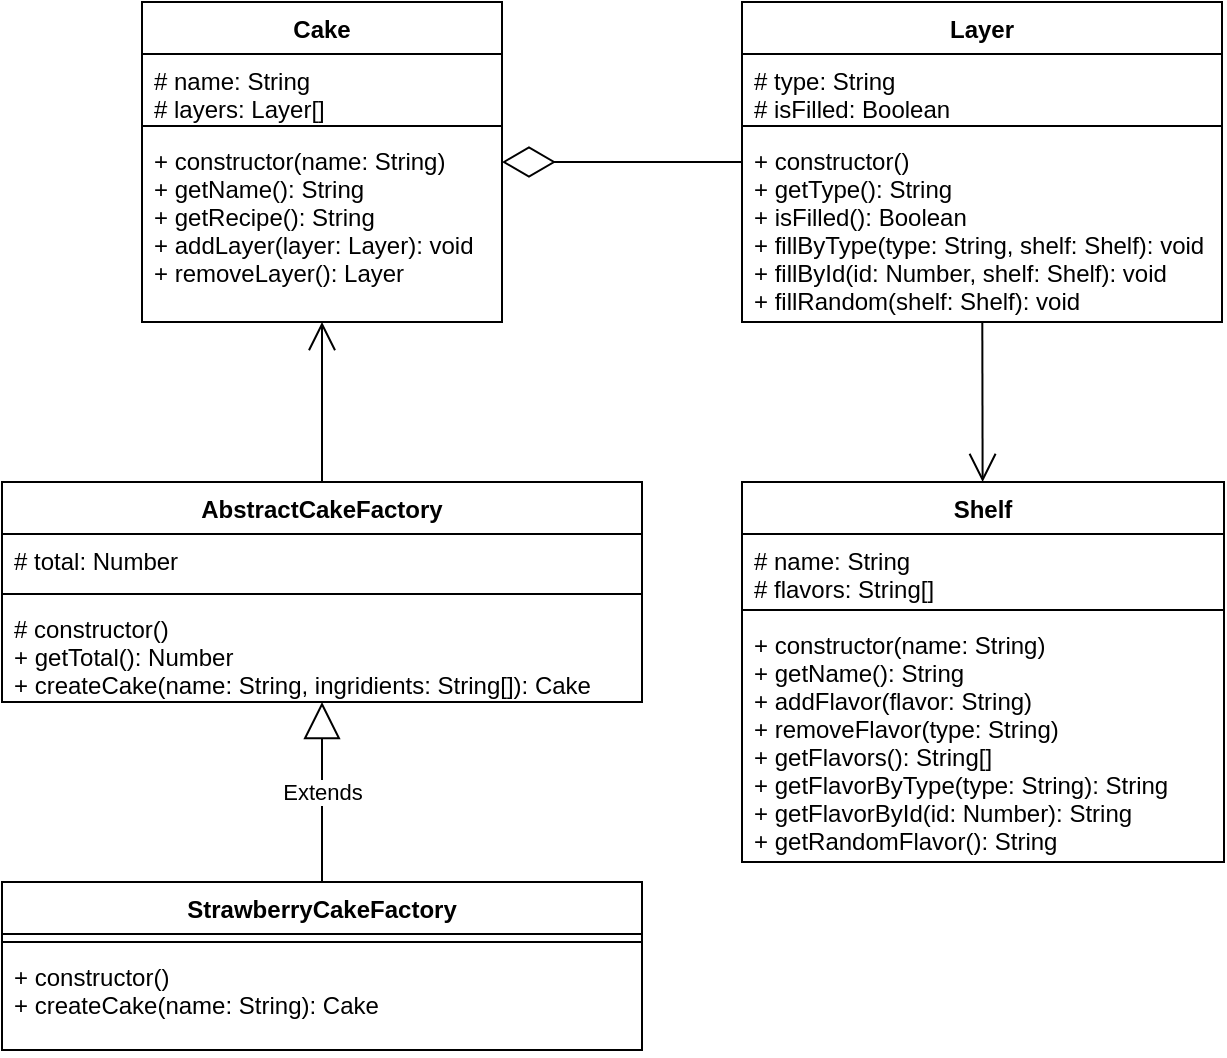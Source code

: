 <mxfile version="14.7.2" type="github">
  <diagram id="Qczj1tUrw4rJ5S7pwfr7" name="Page-1">
    <mxGraphModel dx="910" dy="341" grid="1" gridSize="10" guides="1" tooltips="1" connect="1" arrows="1" fold="1" page="1" pageScale="1" pageWidth="827" pageHeight="1169" background="none" math="0" shadow="0">
      <root>
        <mxCell id="0" />
        <mxCell id="1" parent="0" />
        <mxCell id="pRh-S5okxtwCWEwb2zM1-5" value="AbstractCakeFactory" style="swimlane;fontStyle=1;align=center;verticalAlign=top;childLayout=stackLayout;horizontal=1;startSize=26;horizontalStack=0;resizeParent=1;resizeParentMax=0;resizeLast=0;collapsible=1;marginBottom=0;" parent="1" vertex="1">
          <mxGeometry x="109" y="360" width="320" height="110" as="geometry" />
        </mxCell>
        <mxCell id="pRh-S5okxtwCWEwb2zM1-6" value="# total: Number" style="text;strokeColor=none;fillColor=none;align=left;verticalAlign=top;spacingLeft=4;spacingRight=4;overflow=hidden;rotatable=0;points=[[0,0.5],[1,0.5]];portConstraint=eastwest;" parent="pRh-S5okxtwCWEwb2zM1-5" vertex="1">
          <mxGeometry y="26" width="320" height="26" as="geometry" />
        </mxCell>
        <mxCell id="pRh-S5okxtwCWEwb2zM1-7" value="" style="line;strokeWidth=1;fillColor=none;align=left;verticalAlign=middle;spacingTop=-1;spacingLeft=3;spacingRight=3;rotatable=0;labelPosition=right;points=[];portConstraint=eastwest;" parent="pRh-S5okxtwCWEwb2zM1-5" vertex="1">
          <mxGeometry y="52" width="320" height="8" as="geometry" />
        </mxCell>
        <mxCell id="pRh-S5okxtwCWEwb2zM1-8" value="# constructor()&#xa;+ getTotal(): Number&#xa;+ createCake(name: String, ingridients: String[]): Cake" style="text;strokeColor=none;fillColor=none;align=left;verticalAlign=top;spacingLeft=4;spacingRight=4;overflow=hidden;rotatable=0;points=[[0,0.5],[1,0.5]];portConstraint=eastwest;" parent="pRh-S5okxtwCWEwb2zM1-5" vertex="1">
          <mxGeometry y="60" width="320" height="50" as="geometry" />
        </mxCell>
        <mxCell id="pRh-S5okxtwCWEwb2zM1-9" value="Cake" style="swimlane;fontStyle=1;align=center;verticalAlign=top;childLayout=stackLayout;horizontal=1;startSize=26;horizontalStack=0;resizeParent=1;resizeParentMax=0;resizeLast=0;collapsible=1;marginBottom=0;" parent="1" vertex="1">
          <mxGeometry x="179" y="120" width="180" height="160" as="geometry" />
        </mxCell>
        <mxCell id="pRh-S5okxtwCWEwb2zM1-10" value="# name: String&#xa;# layers: Layer[]" style="text;strokeColor=none;fillColor=none;align=left;verticalAlign=top;spacingLeft=4;spacingRight=4;overflow=hidden;rotatable=0;points=[[0,0.5],[1,0.5]];portConstraint=eastwest;" parent="pRh-S5okxtwCWEwb2zM1-9" vertex="1">
          <mxGeometry y="26" width="180" height="32" as="geometry" />
        </mxCell>
        <mxCell id="pRh-S5okxtwCWEwb2zM1-11" value="" style="line;strokeWidth=1;fillColor=none;align=left;verticalAlign=middle;spacingTop=-1;spacingLeft=3;spacingRight=3;rotatable=0;labelPosition=right;points=[];portConstraint=eastwest;" parent="pRh-S5okxtwCWEwb2zM1-9" vertex="1">
          <mxGeometry y="58" width="180" height="8" as="geometry" />
        </mxCell>
        <mxCell id="pRh-S5okxtwCWEwb2zM1-12" value="+ constructor(name: String)&#xa;+ getName(): String&#xa;+ getRecipe(): String&#xa;+ addLayer(layer: Layer): void&#xa;+ removeLayer(): Layer" style="text;strokeColor=none;fillColor=none;align=left;verticalAlign=top;spacingLeft=4;spacingRight=4;overflow=hidden;rotatable=0;points=[[0,0.5],[1,0.5]];portConstraint=eastwest;" parent="pRh-S5okxtwCWEwb2zM1-9" vertex="1">
          <mxGeometry y="66" width="180" height="94" as="geometry" />
        </mxCell>
        <mxCell id="pRh-S5okxtwCWEwb2zM1-13" value="Shelf" style="swimlane;fontStyle=1;align=center;verticalAlign=top;childLayout=stackLayout;horizontal=1;startSize=26;horizontalStack=0;resizeParent=1;resizeParentMax=0;resizeLast=0;collapsible=1;marginBottom=0;" parent="1" vertex="1">
          <mxGeometry x="479" y="360" width="241" height="190" as="geometry" />
        </mxCell>
        <mxCell id="pRh-S5okxtwCWEwb2zM1-14" value="# name: String&#xa;# flavors: String[]" style="text;strokeColor=none;fillColor=none;align=left;verticalAlign=top;spacingLeft=4;spacingRight=4;overflow=hidden;rotatable=0;points=[[0,0.5],[1,0.5]];portConstraint=eastwest;" parent="pRh-S5okxtwCWEwb2zM1-13" vertex="1">
          <mxGeometry y="26" width="241" height="34" as="geometry" />
        </mxCell>
        <mxCell id="pRh-S5okxtwCWEwb2zM1-15" value="" style="line;strokeWidth=1;fillColor=none;align=left;verticalAlign=middle;spacingTop=-1;spacingLeft=3;spacingRight=3;rotatable=0;labelPosition=right;points=[];portConstraint=eastwest;" parent="pRh-S5okxtwCWEwb2zM1-13" vertex="1">
          <mxGeometry y="60" width="241" height="8" as="geometry" />
        </mxCell>
        <mxCell id="pRh-S5okxtwCWEwb2zM1-16" value="+ constructor(name: String)&#xa;+ getName(): String&#xa;+ addFlavor(flavor: String)&#xa;+ removeFlavor(type: String)&#xa;+ getFlavors(): String[]&#xa;+ getFlavorByType(type: String): String&#xa;+ getFlavorById(id: Number): String&#xa;+ getRandomFlavor(): String" style="text;strokeColor=none;fillColor=none;align=left;verticalAlign=top;spacingLeft=4;spacingRight=4;overflow=hidden;rotatable=0;points=[[0,0.5],[1,0.5]];portConstraint=eastwest;" parent="pRh-S5okxtwCWEwb2zM1-13" vertex="1">
          <mxGeometry y="68" width="241" height="122" as="geometry" />
        </mxCell>
        <mxCell id="pRh-S5okxtwCWEwb2zM1-19" value="Layer" style="swimlane;fontStyle=1;align=center;verticalAlign=top;childLayout=stackLayout;horizontal=1;startSize=26;horizontalStack=0;resizeParent=1;resizeParentMax=0;resizeLast=0;collapsible=1;marginBottom=0;" parent="1" vertex="1">
          <mxGeometry x="479" y="120" width="240" height="160" as="geometry" />
        </mxCell>
        <mxCell id="pRh-S5okxtwCWEwb2zM1-20" value="# type: String&#xa;# isFilled: Boolean" style="text;strokeColor=none;fillColor=none;align=left;verticalAlign=top;spacingLeft=4;spacingRight=4;overflow=hidden;rotatable=0;points=[[0,0.5],[1,0.5]];portConstraint=eastwest;" parent="pRh-S5okxtwCWEwb2zM1-19" vertex="1">
          <mxGeometry y="26" width="240" height="32" as="geometry" />
        </mxCell>
        <mxCell id="pRh-S5okxtwCWEwb2zM1-21" value="" style="line;strokeWidth=1;fillColor=none;align=left;verticalAlign=middle;spacingTop=-1;spacingLeft=3;spacingRight=3;rotatable=0;labelPosition=right;points=[];portConstraint=eastwest;" parent="pRh-S5okxtwCWEwb2zM1-19" vertex="1">
          <mxGeometry y="58" width="240" height="8" as="geometry" />
        </mxCell>
        <mxCell id="pRh-S5okxtwCWEwb2zM1-22" value="+ constructor()&#xa;+ getType(): String&#xa;+ isFilled(): Boolean&#xa;+ fillByType(type: String, shelf: Shelf): void&#xa;+ fillById(id: Number, shelf: Shelf): void&#xa;+ fillRandom(shelf: Shelf): void" style="text;strokeColor=none;fillColor=none;align=left;verticalAlign=top;spacingLeft=4;spacingRight=4;overflow=hidden;rotatable=0;points=[[0,0.5],[1,0.5]];portConstraint=eastwest;" parent="pRh-S5okxtwCWEwb2zM1-19" vertex="1">
          <mxGeometry y="66" width="240" height="94" as="geometry" />
        </mxCell>
        <mxCell id="DpSDAScMqptZUu7qsA3--1" value="" style="endArrow=diamondThin;endFill=0;endSize=24;html=1;" parent="1" source="pRh-S5okxtwCWEwb2zM1-19" target="pRh-S5okxtwCWEwb2zM1-9" edge="1">
          <mxGeometry width="160" relative="1" as="geometry">
            <mxPoint x="389" y="240" as="sourcePoint" />
            <mxPoint x="549" y="240" as="targetPoint" />
          </mxGeometry>
        </mxCell>
        <mxCell id="DpSDAScMqptZUu7qsA3--2" value="StrawberryCakeFactory" style="swimlane;fontStyle=1;align=center;verticalAlign=top;childLayout=stackLayout;horizontal=1;startSize=26;horizontalStack=0;resizeParent=1;resizeParentMax=0;resizeLast=0;collapsible=1;marginBottom=0;" parent="1" vertex="1">
          <mxGeometry x="109" y="560" width="320" height="84" as="geometry" />
        </mxCell>
        <mxCell id="DpSDAScMqptZUu7qsA3--4" value="" style="line;strokeWidth=1;fillColor=none;align=left;verticalAlign=middle;spacingTop=-1;spacingLeft=3;spacingRight=3;rotatable=0;labelPosition=right;points=[];portConstraint=eastwest;" parent="DpSDAScMqptZUu7qsA3--2" vertex="1">
          <mxGeometry y="26" width="320" height="8" as="geometry" />
        </mxCell>
        <mxCell id="DpSDAScMqptZUu7qsA3--5" value="+ constructor()&#xa;+ createCake(name: String): Cake" style="text;strokeColor=none;fillColor=none;align=left;verticalAlign=top;spacingLeft=4;spacingRight=4;overflow=hidden;rotatable=0;points=[[0,0.5],[1,0.5]];portConstraint=eastwest;" parent="DpSDAScMqptZUu7qsA3--2" vertex="1">
          <mxGeometry y="34" width="320" height="50" as="geometry" />
        </mxCell>
        <mxCell id="DpSDAScMqptZUu7qsA3--6" value="" style="endArrow=open;endFill=1;endSize=12;html=1;" parent="1" source="pRh-S5okxtwCWEwb2zM1-19" target="pRh-S5okxtwCWEwb2zM1-13" edge="1">
          <mxGeometry width="160" relative="1" as="geometry">
            <mxPoint x="589" y="300" as="sourcePoint" />
            <mxPoint x="749" y="320" as="targetPoint" />
          </mxGeometry>
        </mxCell>
        <mxCell id="DpSDAScMqptZUu7qsA3--7" value="" style="endArrow=open;endFill=1;endSize=12;html=1;" parent="1" source="pRh-S5okxtwCWEwb2zM1-5" target="pRh-S5okxtwCWEwb2zM1-9" edge="1">
          <mxGeometry width="160" relative="1" as="geometry">
            <mxPoint x="199" y="320" as="sourcePoint" />
            <mxPoint x="249" y="310" as="targetPoint" />
          </mxGeometry>
        </mxCell>
        <mxCell id="DpSDAScMqptZUu7qsA3--8" value="Extends" style="endArrow=block;endSize=16;endFill=0;html=1;" parent="1" source="DpSDAScMqptZUu7qsA3--2" target="pRh-S5okxtwCWEwb2zM1-5" edge="1">
          <mxGeometry width="160" relative="1" as="geometry">
            <mxPoint x="179" y="520" as="sourcePoint" />
            <mxPoint x="289" y="500" as="targetPoint" />
          </mxGeometry>
        </mxCell>
      </root>
    </mxGraphModel>
  </diagram>
</mxfile>
